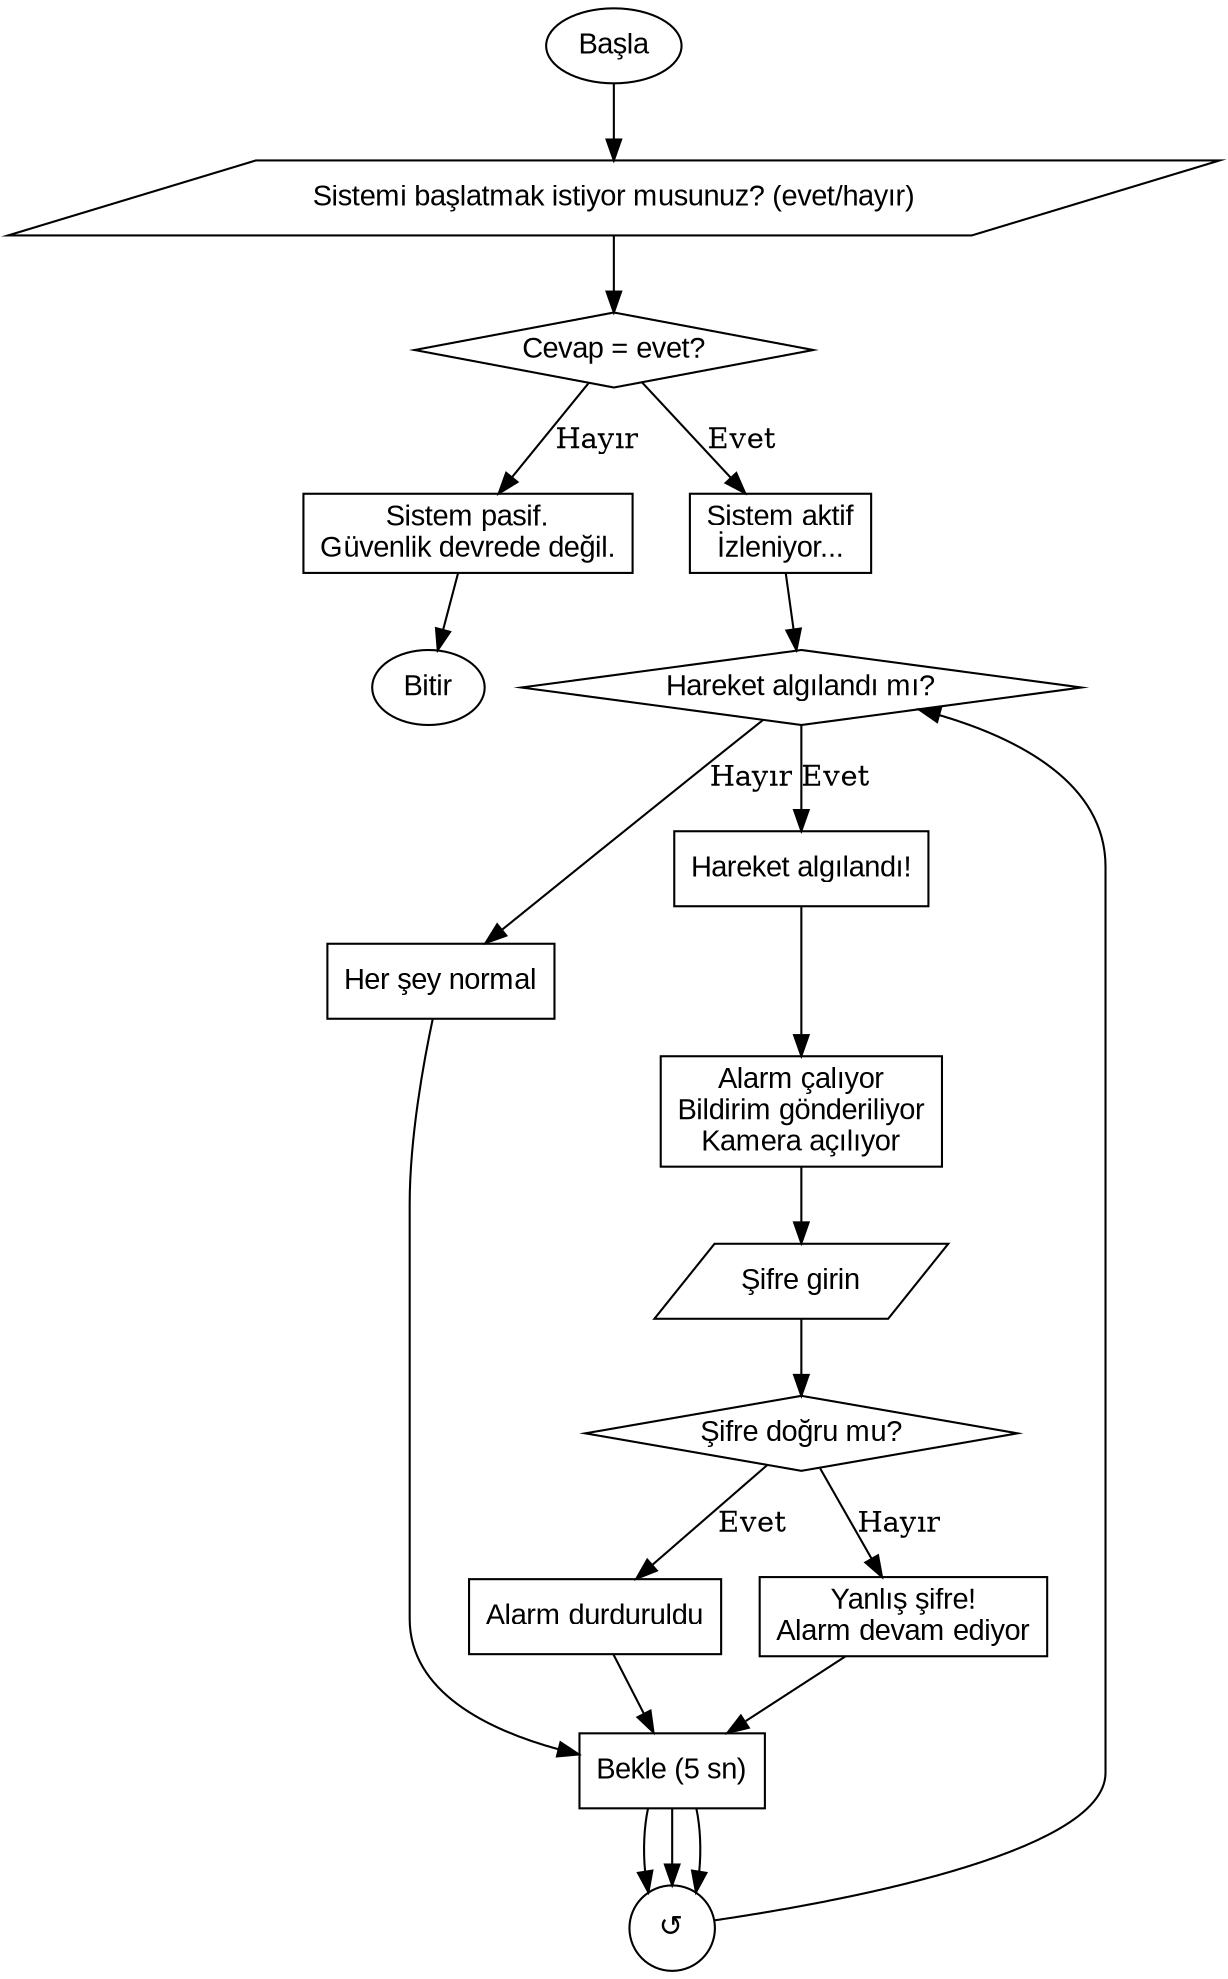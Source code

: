 digraph AkilliEvGuvenlik {
    rankdir=TB;
    node [shape=box, fontname="Arial"];

    Start [label="Başla", shape=oval];
    AskStart [label="Sistemi başlatmak istiyor musunuz? (evet/hayır)", shape=parallelogram];
    CheckStart [label="Cevap = evet?", shape=diamond];
    Inactive [label="Sistem pasif.\nGüvenlik devrede değil.", shape=box];
    Active [label="Sistem aktif\nİzleniyor...", shape=box];
    DetectMotion [label="Hareket algılandı mı?", shape=diamond];
    NoMotion [label="Her şey normal", shape=box];
    MotionDetected [label="Hareket algılandı!", shape=box];
    StartAlarm [label="Alarm çalıyor\nBildirim gönderiliyor\nKamera açılıyor", shape=box];
    EnterPassword [label="Şifre girin", shape=parallelogram];
    CheckPassword [label="Şifre doğru mu?", shape=diamond];
    StopAlarm [label="Alarm durduruldu", shape=box];
    WrongPassword [label="Yanlış şifre!\nAlarm devam ediyor", shape=box];
    Wait [label="Bekle (5 sn)", shape=box];
    Loop [label="↺", shape=circle, width=0.3];

    End [label="Bitir", shape=oval];

    Start -> AskStart -> CheckStart;
    CheckStart -> Inactive [label="Hayır"];
    Inactive -> End;

    CheckStart -> Active [label="Evet"];
    Active -> DetectMotion;

    DetectMotion -> NoMotion [label="Hayır"];
    NoMotion -> Wait -> Loop;
    Loop -> DetectMotion;

    DetectMotion -> MotionDetected [label="Evet"];
    MotionDetected -> StartAlarm -> EnterPassword -> CheckPassword;

    CheckPassword -> StopAlarm [label="Evet"];
    StopAlarm -> Wait -> Loop;

    CheckPassword -> WrongPassword [label="Hayır"];
    WrongPassword -> Wait -> Loop;
}
